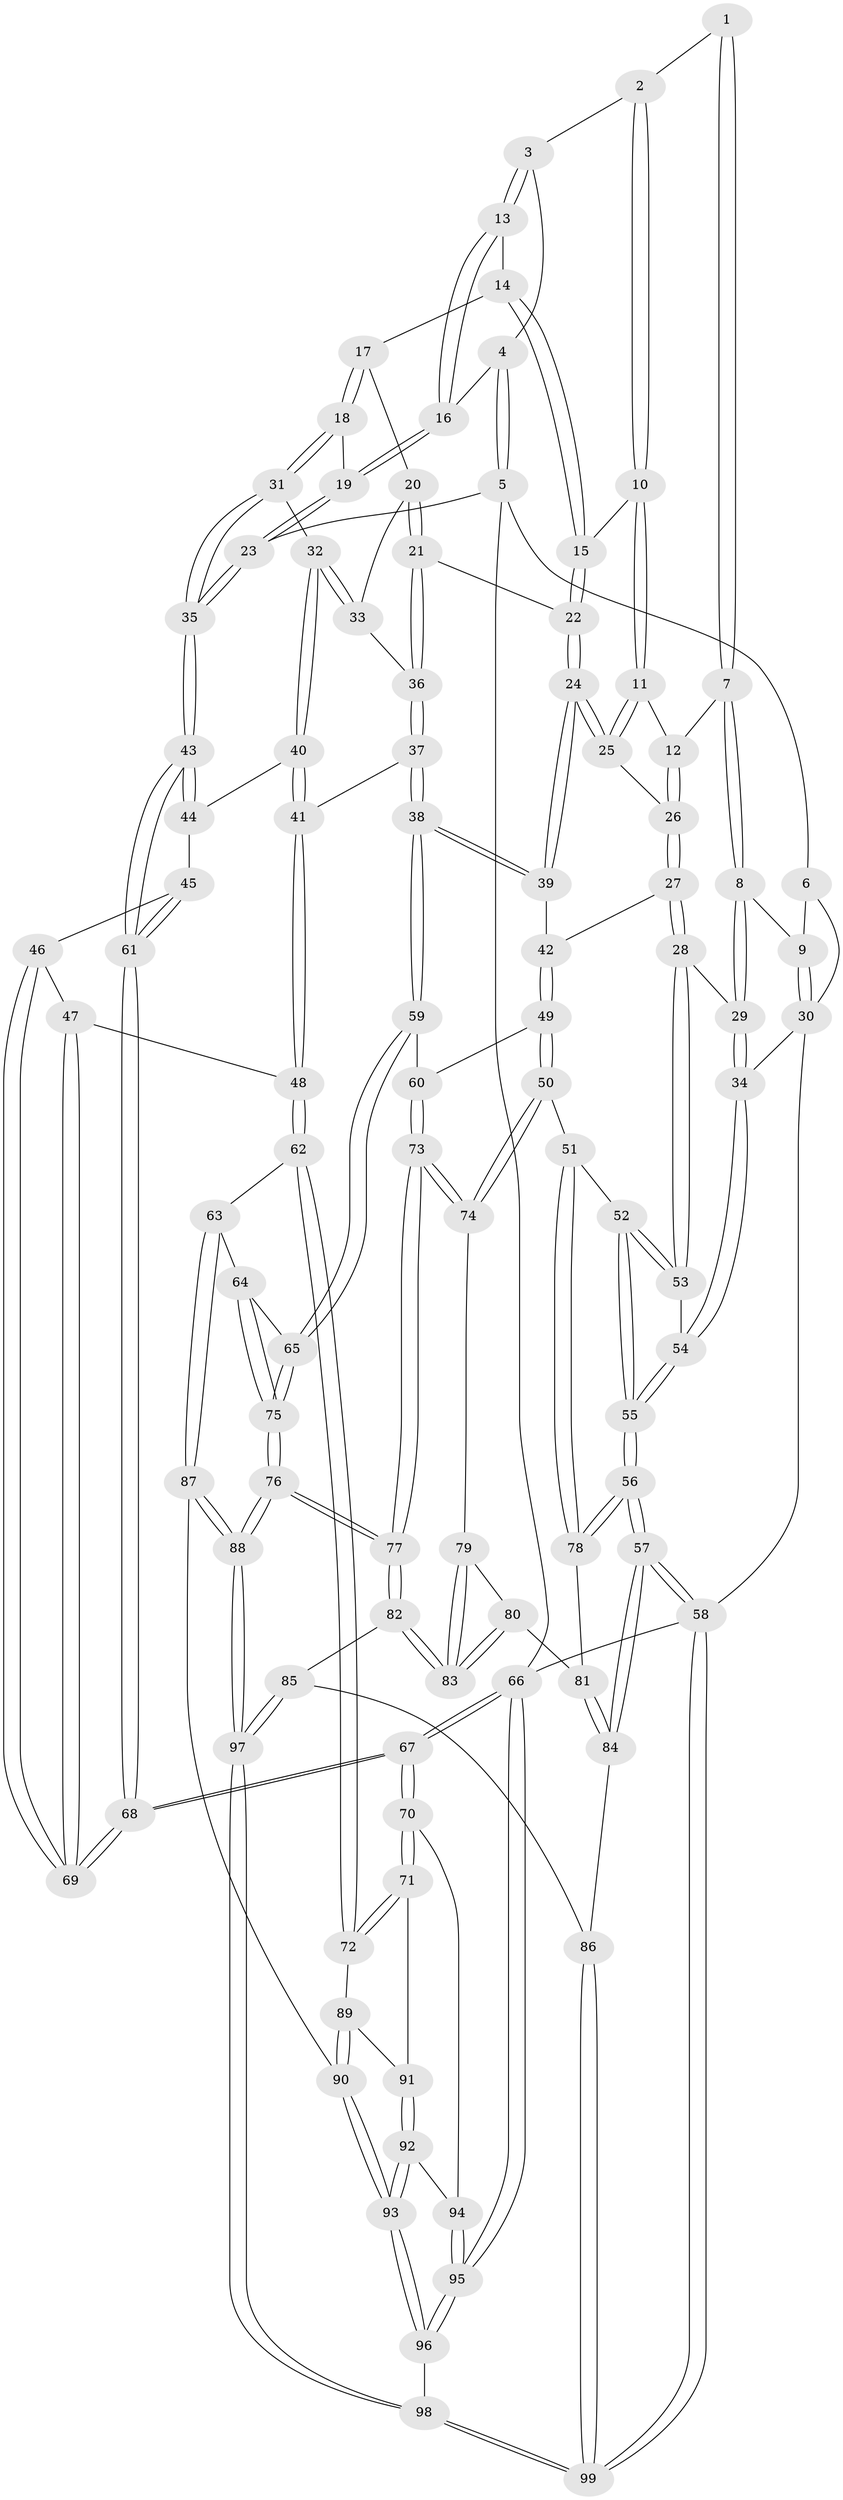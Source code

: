 // coarse degree distribution, {3: 0.14285714285714285, 5: 0.21428571428571427, 4: 0.5357142857142857, 6: 0.07142857142857142, 2: 0.03571428571428571}
// Generated by graph-tools (version 1.1) at 2025/42/03/06/25 10:42:29]
// undirected, 99 vertices, 244 edges
graph export_dot {
graph [start="1"]
  node [color=gray90,style=filled];
  1 [pos="+0.44341442527164154+0"];
  2 [pos="+0.6027445160767675+0"];
  3 [pos="+0.6369509551428811+0"];
  4 [pos="+0.8126066275362412+0"];
  5 [pos="+1+0"];
  6 [pos="+0.19282512792070358+0"];
  7 [pos="+0.34291443069245514+0.11690079081434498"];
  8 [pos="+0.1733658801863538+0.12346827169850348"];
  9 [pos="+0.1537508621211905+0.1008702852325019"];
  10 [pos="+0.48538816337792967+0.10841515768530148"];
  11 [pos="+0.4017028125256733+0.15677822826155752"];
  12 [pos="+0.3782114779605101+0.15519295159327592"];
  13 [pos="+0.6592826851397794+0"];
  14 [pos="+0.6616708071910147+0.05348913216829275"];
  15 [pos="+0.5274489994628667+0.17578646000973633"];
  16 [pos="+0.8488725433170353+0.1419676493627163"];
  17 [pos="+0.6639973347000584+0.06700938198667458"];
  18 [pos="+0.8523072939984219+0.20904956115537562"];
  19 [pos="+0.8748988228604887+0.17500257828841026"];
  20 [pos="+0.663139606237738+0.1756244281844588"];
  21 [pos="+0.5647162086823201+0.246266899723933"];
  22 [pos="+0.5360709127322226+0.2544268345107152"];
  23 [pos="+1+0"];
  24 [pos="+0.5185771122500922+0.2713692226883276"];
  25 [pos="+0.5111027886884623+0.26684168783691375"];
  26 [pos="+0.3469977107318032+0.25332174200223717"];
  27 [pos="+0.2650507529199934+0.36174559538512446"];
  28 [pos="+0.22655841388582384+0.3672333967837177"];
  29 [pos="+0.20392803262930814+0.3309582776240423"];
  30 [pos="+0+0.19240990914520198"];
  31 [pos="+0.835182741274575+0.25316988082808156"];
  32 [pos="+0.8311362949472895+0.2619606895332529"];
  33 [pos="+0.7236231290203672+0.23879589715639277"];
  34 [pos="+0+0.2180117719635612"];
  35 [pos="+1+0.2399240758704912"];
  36 [pos="+0.668196599484566+0.3125916135181496"];
  37 [pos="+0.6613645555363962+0.4250831146613522"];
  38 [pos="+0.5451660728899097+0.45602523420149316"];
  39 [pos="+0.4983509163778132+0.40652304348508944"];
  40 [pos="+0.8352584512730696+0.27759764082394744"];
  41 [pos="+0.751074288631812+0.44175163444190635"];
  42 [pos="+0.3931168203311886+0.4002054902646667"];
  43 [pos="+1+0.2984128506649696"];
  44 [pos="+0.8953736684729523+0.3156528053572713"];
  45 [pos="+0.9392709058486983+0.4634174698633585"];
  46 [pos="+0.9159254605754522+0.48470672216250404"];
  47 [pos="+0.8317522966050368+0.5363756871432314"];
  48 [pos="+0.8263563858662168+0.5384715336172107"];
  49 [pos="+0.3630474127666437+0.560965430939991"];
  50 [pos="+0.24690181257199925+0.6113719474689702"];
  51 [pos="+0.19290752477046486+0.5657241942208202"];
  52 [pos="+0.17779758009427862+0.4789077903826488"];
  53 [pos="+0.19136313794186033+0.43846226242154085"];
  54 [pos="+0+0.27879481550199503"];
  55 [pos="+0+0.4890574762007157"];
  56 [pos="+0+0.6785170888260308"];
  57 [pos="+0+0.7862605149806415"];
  58 [pos="+0+1"];
  59 [pos="+0.5366257555812723+0.5498616537295614"];
  60 [pos="+0.4962408243759434+0.5757693144479487"];
  61 [pos="+1+0.3942217462720784"];
  62 [pos="+0.7888240971545389+0.6851829634190439"];
  63 [pos="+0.7756066920681717+0.687662337195968"];
  64 [pos="+0.6836624550377823+0.6556480448419426"];
  65 [pos="+0.5914405599297268+0.6150449506022984"];
  66 [pos="+1+1"];
  67 [pos="+1+0.788049428303036"];
  68 [pos="+1+0.7616528024933933"];
  69 [pos="+1+0.6357171759726731"];
  70 [pos="+1+0.786914168340207"];
  71 [pos="+1+0.7864350700111599"];
  72 [pos="+0.8222953664547666+0.7153099088099515"];
  73 [pos="+0.3949948335827356+0.728748991727577"];
  74 [pos="+0.27252071778731674+0.6616070274085795"];
  75 [pos="+0.49845628859197777+0.8347885381205838"];
  76 [pos="+0.4732007723648964+0.8856843820816763"];
  77 [pos="+0.4616351300539288+0.8735772968718712"];
  78 [pos="+0.08331589087247228+0.6551385906575374"];
  79 [pos="+0.25259717234889106+0.7027897989472672"];
  80 [pos="+0.12205910486565909+0.7796879417197039"];
  81 [pos="+0.1137324566352314+0.7806553217275887"];
  82 [pos="+0.24421351250395995+0.8436806923535097"];
  83 [pos="+0.2347744361096619+0.8130494675206402"];
  84 [pos="+0.08163421013873033+0.8395196821541964"];
  85 [pos="+0.1878822028293206+0.9088270190287489"];
  86 [pos="+0.1332813549953422+0.9289585038525815"];
  87 [pos="+0.6023355637285565+0.8741409971014827"];
  88 [pos="+0.5009382265022624+0.94004379683424"];
  89 [pos="+0.8007403653284129+0.8925712781971069"];
  90 [pos="+0.7984494784389264+0.8968266855451249"];
  91 [pos="+0.8845264241132749+0.9013503530870709"];
  92 [pos="+0.8890150810583295+0.9496690360836915"];
  93 [pos="+0.7876093469525064+1"];
  94 [pos="+0.9506448985258453+0.9133142808112003"];
  95 [pos="+0.8216573504642166+1"];
  96 [pos="+0.7843712532521349+1"];
  97 [pos="+0.4972464104870238+1"];
  98 [pos="+0.5050838551228481+1"];
  99 [pos="+0+1"];
  1 -- 2;
  1 -- 7;
  1 -- 7;
  2 -- 3;
  2 -- 10;
  2 -- 10;
  3 -- 4;
  3 -- 13;
  3 -- 13;
  4 -- 5;
  4 -- 5;
  4 -- 16;
  5 -- 6;
  5 -- 23;
  5 -- 66;
  6 -- 9;
  6 -- 30;
  7 -- 8;
  7 -- 8;
  7 -- 12;
  8 -- 9;
  8 -- 29;
  8 -- 29;
  9 -- 30;
  9 -- 30;
  10 -- 11;
  10 -- 11;
  10 -- 15;
  11 -- 12;
  11 -- 25;
  11 -- 25;
  12 -- 26;
  12 -- 26;
  13 -- 14;
  13 -- 16;
  13 -- 16;
  14 -- 15;
  14 -- 15;
  14 -- 17;
  15 -- 22;
  15 -- 22;
  16 -- 19;
  16 -- 19;
  17 -- 18;
  17 -- 18;
  17 -- 20;
  18 -- 19;
  18 -- 31;
  18 -- 31;
  19 -- 23;
  19 -- 23;
  20 -- 21;
  20 -- 21;
  20 -- 33;
  21 -- 22;
  21 -- 36;
  21 -- 36;
  22 -- 24;
  22 -- 24;
  23 -- 35;
  23 -- 35;
  24 -- 25;
  24 -- 25;
  24 -- 39;
  24 -- 39;
  25 -- 26;
  26 -- 27;
  26 -- 27;
  27 -- 28;
  27 -- 28;
  27 -- 42;
  28 -- 29;
  28 -- 53;
  28 -- 53;
  29 -- 34;
  29 -- 34;
  30 -- 34;
  30 -- 58;
  31 -- 32;
  31 -- 35;
  31 -- 35;
  32 -- 33;
  32 -- 33;
  32 -- 40;
  32 -- 40;
  33 -- 36;
  34 -- 54;
  34 -- 54;
  35 -- 43;
  35 -- 43;
  36 -- 37;
  36 -- 37;
  37 -- 38;
  37 -- 38;
  37 -- 41;
  38 -- 39;
  38 -- 39;
  38 -- 59;
  38 -- 59;
  39 -- 42;
  40 -- 41;
  40 -- 41;
  40 -- 44;
  41 -- 48;
  41 -- 48;
  42 -- 49;
  42 -- 49;
  43 -- 44;
  43 -- 44;
  43 -- 61;
  43 -- 61;
  44 -- 45;
  45 -- 46;
  45 -- 61;
  45 -- 61;
  46 -- 47;
  46 -- 69;
  46 -- 69;
  47 -- 48;
  47 -- 69;
  47 -- 69;
  48 -- 62;
  48 -- 62;
  49 -- 50;
  49 -- 50;
  49 -- 60;
  50 -- 51;
  50 -- 74;
  50 -- 74;
  51 -- 52;
  51 -- 78;
  51 -- 78;
  52 -- 53;
  52 -- 53;
  52 -- 55;
  52 -- 55;
  53 -- 54;
  54 -- 55;
  54 -- 55;
  55 -- 56;
  55 -- 56;
  56 -- 57;
  56 -- 57;
  56 -- 78;
  56 -- 78;
  57 -- 58;
  57 -- 58;
  57 -- 84;
  57 -- 84;
  58 -- 99;
  58 -- 99;
  58 -- 66;
  59 -- 60;
  59 -- 65;
  59 -- 65;
  60 -- 73;
  60 -- 73;
  61 -- 68;
  61 -- 68;
  62 -- 63;
  62 -- 72;
  62 -- 72;
  63 -- 64;
  63 -- 87;
  63 -- 87;
  64 -- 65;
  64 -- 75;
  64 -- 75;
  65 -- 75;
  65 -- 75;
  66 -- 67;
  66 -- 67;
  66 -- 95;
  66 -- 95;
  67 -- 68;
  67 -- 68;
  67 -- 70;
  67 -- 70;
  68 -- 69;
  68 -- 69;
  70 -- 71;
  70 -- 71;
  70 -- 94;
  71 -- 72;
  71 -- 72;
  71 -- 91;
  72 -- 89;
  73 -- 74;
  73 -- 74;
  73 -- 77;
  73 -- 77;
  74 -- 79;
  75 -- 76;
  75 -- 76;
  76 -- 77;
  76 -- 77;
  76 -- 88;
  76 -- 88;
  77 -- 82;
  77 -- 82;
  78 -- 81;
  79 -- 80;
  79 -- 83;
  79 -- 83;
  80 -- 81;
  80 -- 83;
  80 -- 83;
  81 -- 84;
  81 -- 84;
  82 -- 83;
  82 -- 83;
  82 -- 85;
  84 -- 86;
  85 -- 86;
  85 -- 97;
  85 -- 97;
  86 -- 99;
  86 -- 99;
  87 -- 88;
  87 -- 88;
  87 -- 90;
  88 -- 97;
  88 -- 97;
  89 -- 90;
  89 -- 90;
  89 -- 91;
  90 -- 93;
  90 -- 93;
  91 -- 92;
  91 -- 92;
  92 -- 93;
  92 -- 93;
  92 -- 94;
  93 -- 96;
  93 -- 96;
  94 -- 95;
  94 -- 95;
  95 -- 96;
  95 -- 96;
  96 -- 98;
  97 -- 98;
  97 -- 98;
  98 -- 99;
  98 -- 99;
}
